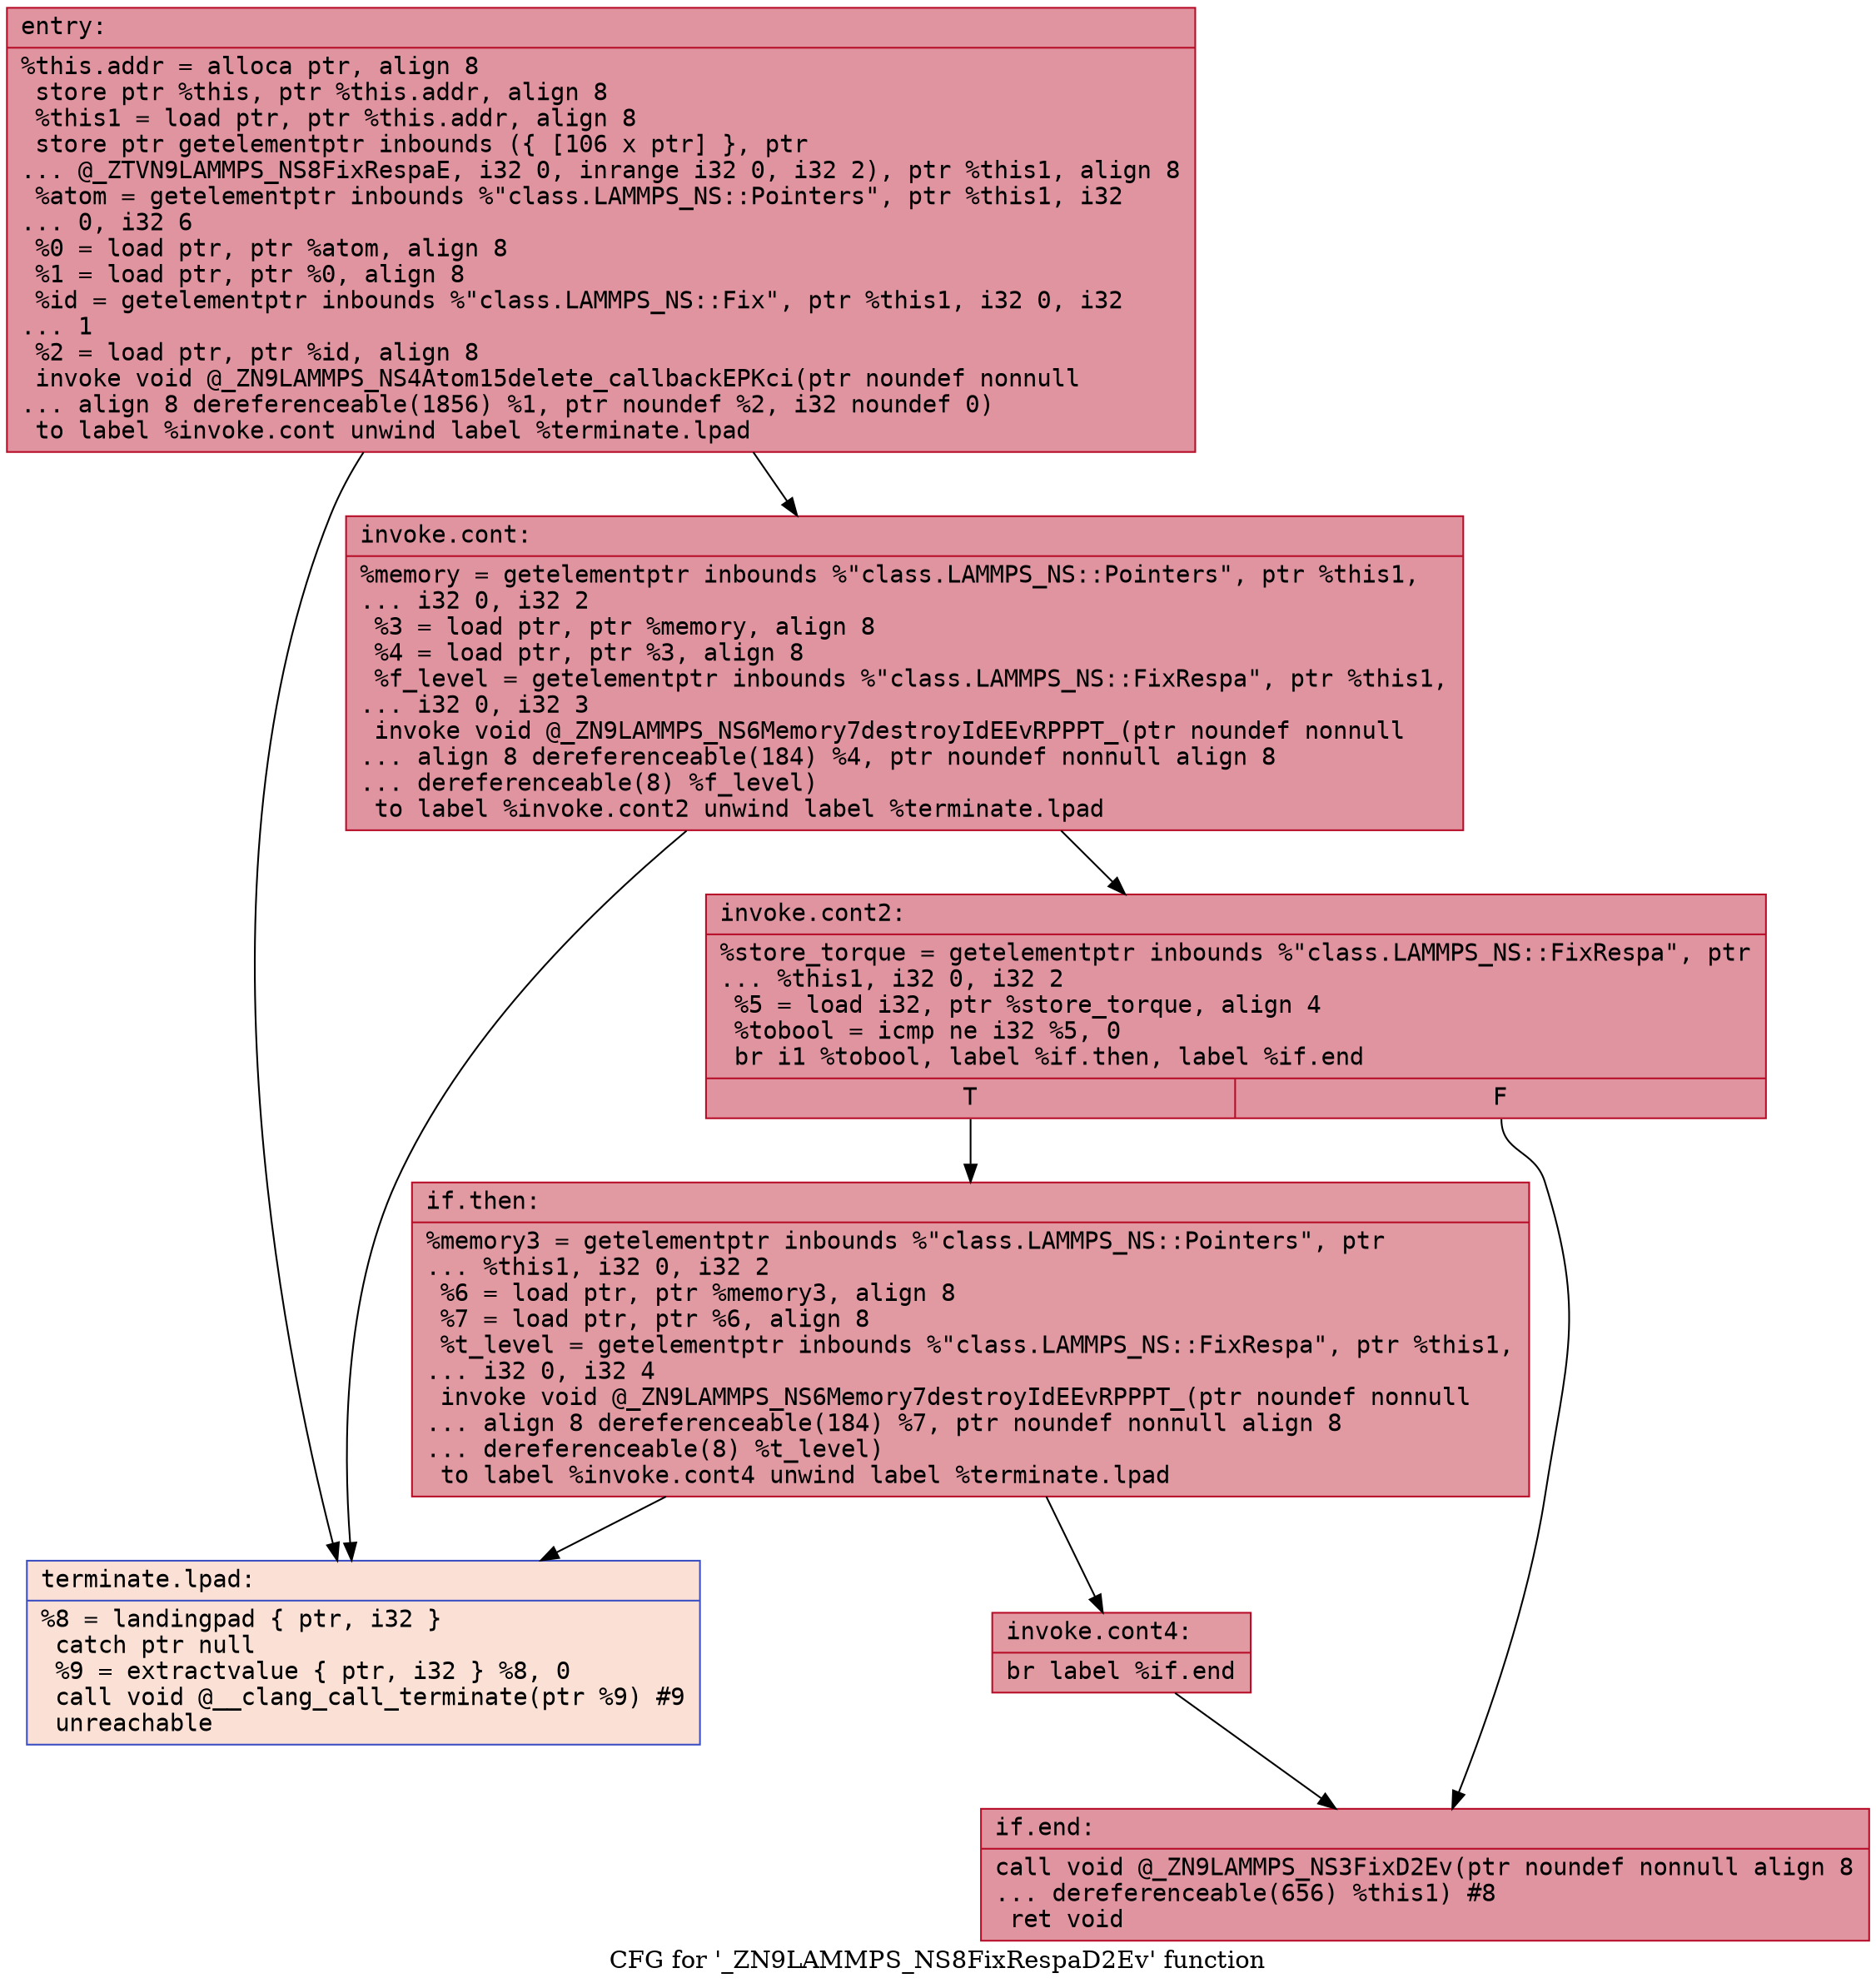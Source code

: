 digraph "CFG for '_ZN9LAMMPS_NS8FixRespaD2Ev' function" {
	label="CFG for '_ZN9LAMMPS_NS8FixRespaD2Ev' function";

	Node0x5625a2cf6820 [shape=record,color="#b70d28ff", style=filled, fillcolor="#b70d2870" fontname="Courier",label="{entry:\l|  %this.addr = alloca ptr, align 8\l  store ptr %this, ptr %this.addr, align 8\l  %this1 = load ptr, ptr %this.addr, align 8\l  store ptr getelementptr inbounds (\{ [106 x ptr] \}, ptr\l... @_ZTVN9LAMMPS_NS8FixRespaE, i32 0, inrange i32 0, i32 2), ptr %this1, align 8\l  %atom = getelementptr inbounds %\"class.LAMMPS_NS::Pointers\", ptr %this1, i32\l... 0, i32 6\l  %0 = load ptr, ptr %atom, align 8\l  %1 = load ptr, ptr %0, align 8\l  %id = getelementptr inbounds %\"class.LAMMPS_NS::Fix\", ptr %this1, i32 0, i32\l... 1\l  %2 = load ptr, ptr %id, align 8\l  invoke void @_ZN9LAMMPS_NS4Atom15delete_callbackEPKci(ptr noundef nonnull\l... align 8 dereferenceable(1856) %1, ptr noundef %2, i32 noundef 0)\l          to label %invoke.cont unwind label %terminate.lpad\l}"];
	Node0x5625a2cf6820 -> Node0x5625a2cf6ce0[tooltip="entry -> invoke.cont\nProbability 100.00%" ];
	Node0x5625a2cf6820 -> Node0x5625a2cf6d30[tooltip="entry -> terminate.lpad\nProbability 0.00%" ];
	Node0x5625a2cf6ce0 [shape=record,color="#b70d28ff", style=filled, fillcolor="#b70d2870" fontname="Courier",label="{invoke.cont:\l|  %memory = getelementptr inbounds %\"class.LAMMPS_NS::Pointers\", ptr %this1,\l... i32 0, i32 2\l  %3 = load ptr, ptr %memory, align 8\l  %4 = load ptr, ptr %3, align 8\l  %f_level = getelementptr inbounds %\"class.LAMMPS_NS::FixRespa\", ptr %this1,\l... i32 0, i32 3\l  invoke void @_ZN9LAMMPS_NS6Memory7destroyIdEEvRPPPT_(ptr noundef nonnull\l... align 8 dereferenceable(184) %4, ptr noundef nonnull align 8\l... dereferenceable(8) %f_level)\l          to label %invoke.cont2 unwind label %terminate.lpad\l}"];
	Node0x5625a2cf6ce0 -> Node0x5625a2cf7180[tooltip="invoke.cont -> invoke.cont2\nProbability 100.00%" ];
	Node0x5625a2cf6ce0 -> Node0x5625a2cf6d30[tooltip="invoke.cont -> terminate.lpad\nProbability 0.00%" ];
	Node0x5625a2cf7180 [shape=record,color="#b70d28ff", style=filled, fillcolor="#b70d2870" fontname="Courier",label="{invoke.cont2:\l|  %store_torque = getelementptr inbounds %\"class.LAMMPS_NS::FixRespa\", ptr\l... %this1, i32 0, i32 2\l  %5 = load i32, ptr %store_torque, align 4\l  %tobool = icmp ne i32 %5, 0\l  br i1 %tobool, label %if.then, label %if.end\l|{<s0>T|<s1>F}}"];
	Node0x5625a2cf7180:s0 -> Node0x5625a2cf2340[tooltip="invoke.cont2 -> if.then\nProbability 62.50%" ];
	Node0x5625a2cf7180:s1 -> Node0x5625a2cf2390[tooltip="invoke.cont2 -> if.end\nProbability 37.50%" ];
	Node0x5625a2cf2340 [shape=record,color="#b70d28ff", style=filled, fillcolor="#bb1b2c70" fontname="Courier",label="{if.then:\l|  %memory3 = getelementptr inbounds %\"class.LAMMPS_NS::Pointers\", ptr\l... %this1, i32 0, i32 2\l  %6 = load ptr, ptr %memory3, align 8\l  %7 = load ptr, ptr %6, align 8\l  %t_level = getelementptr inbounds %\"class.LAMMPS_NS::FixRespa\", ptr %this1,\l... i32 0, i32 4\l  invoke void @_ZN9LAMMPS_NS6Memory7destroyIdEEvRPPPT_(ptr noundef nonnull\l... align 8 dereferenceable(184) %7, ptr noundef nonnull align 8\l... dereferenceable(8) %t_level)\l          to label %invoke.cont4 unwind label %terminate.lpad\l}"];
	Node0x5625a2cf2340 -> Node0x5625a2cf8490[tooltip="if.then -> invoke.cont4\nProbability 100.00%" ];
	Node0x5625a2cf2340 -> Node0x5625a2cf6d30[tooltip="if.then -> terminate.lpad\nProbability 0.00%" ];
	Node0x5625a2cf8490 [shape=record,color="#b70d28ff", style=filled, fillcolor="#bb1b2c70" fontname="Courier",label="{invoke.cont4:\l|  br label %if.end\l}"];
	Node0x5625a2cf8490 -> Node0x5625a2cf2390[tooltip="invoke.cont4 -> if.end\nProbability 100.00%" ];
	Node0x5625a2cf2390 [shape=record,color="#b70d28ff", style=filled, fillcolor="#b70d2870" fontname="Courier",label="{if.end:\l|  call void @_ZN9LAMMPS_NS3FixD2Ev(ptr noundef nonnull align 8\l... dereferenceable(656) %this1) #8\l  ret void\l}"];
	Node0x5625a2cf6d30 [shape=record,color="#3d50c3ff", style=filled, fillcolor="#f7bca170" fontname="Courier",label="{terminate.lpad:\l|  %8 = landingpad \{ ptr, i32 \}\l          catch ptr null\l  %9 = extractvalue \{ ptr, i32 \} %8, 0\l  call void @__clang_call_terminate(ptr %9) #9\l  unreachable\l}"];
}
